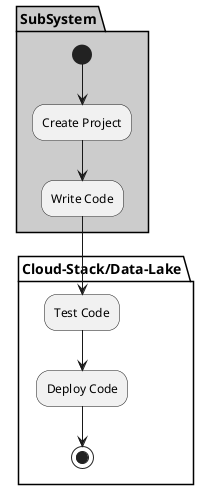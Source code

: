 @startuml

partition "Cloud-Stack/Data-Lake" {

}

partition SubSystem  #cccccc {
  (*) --> "Create Project"
  --> "Write Code"
}

partition "Cloud-Stack/Data-Lake" {
  "Write Code" --> "Test Code"
  "Test Code" --> "Deploy Code"
  "Deploy Code" --> (*)
}

@enduml
